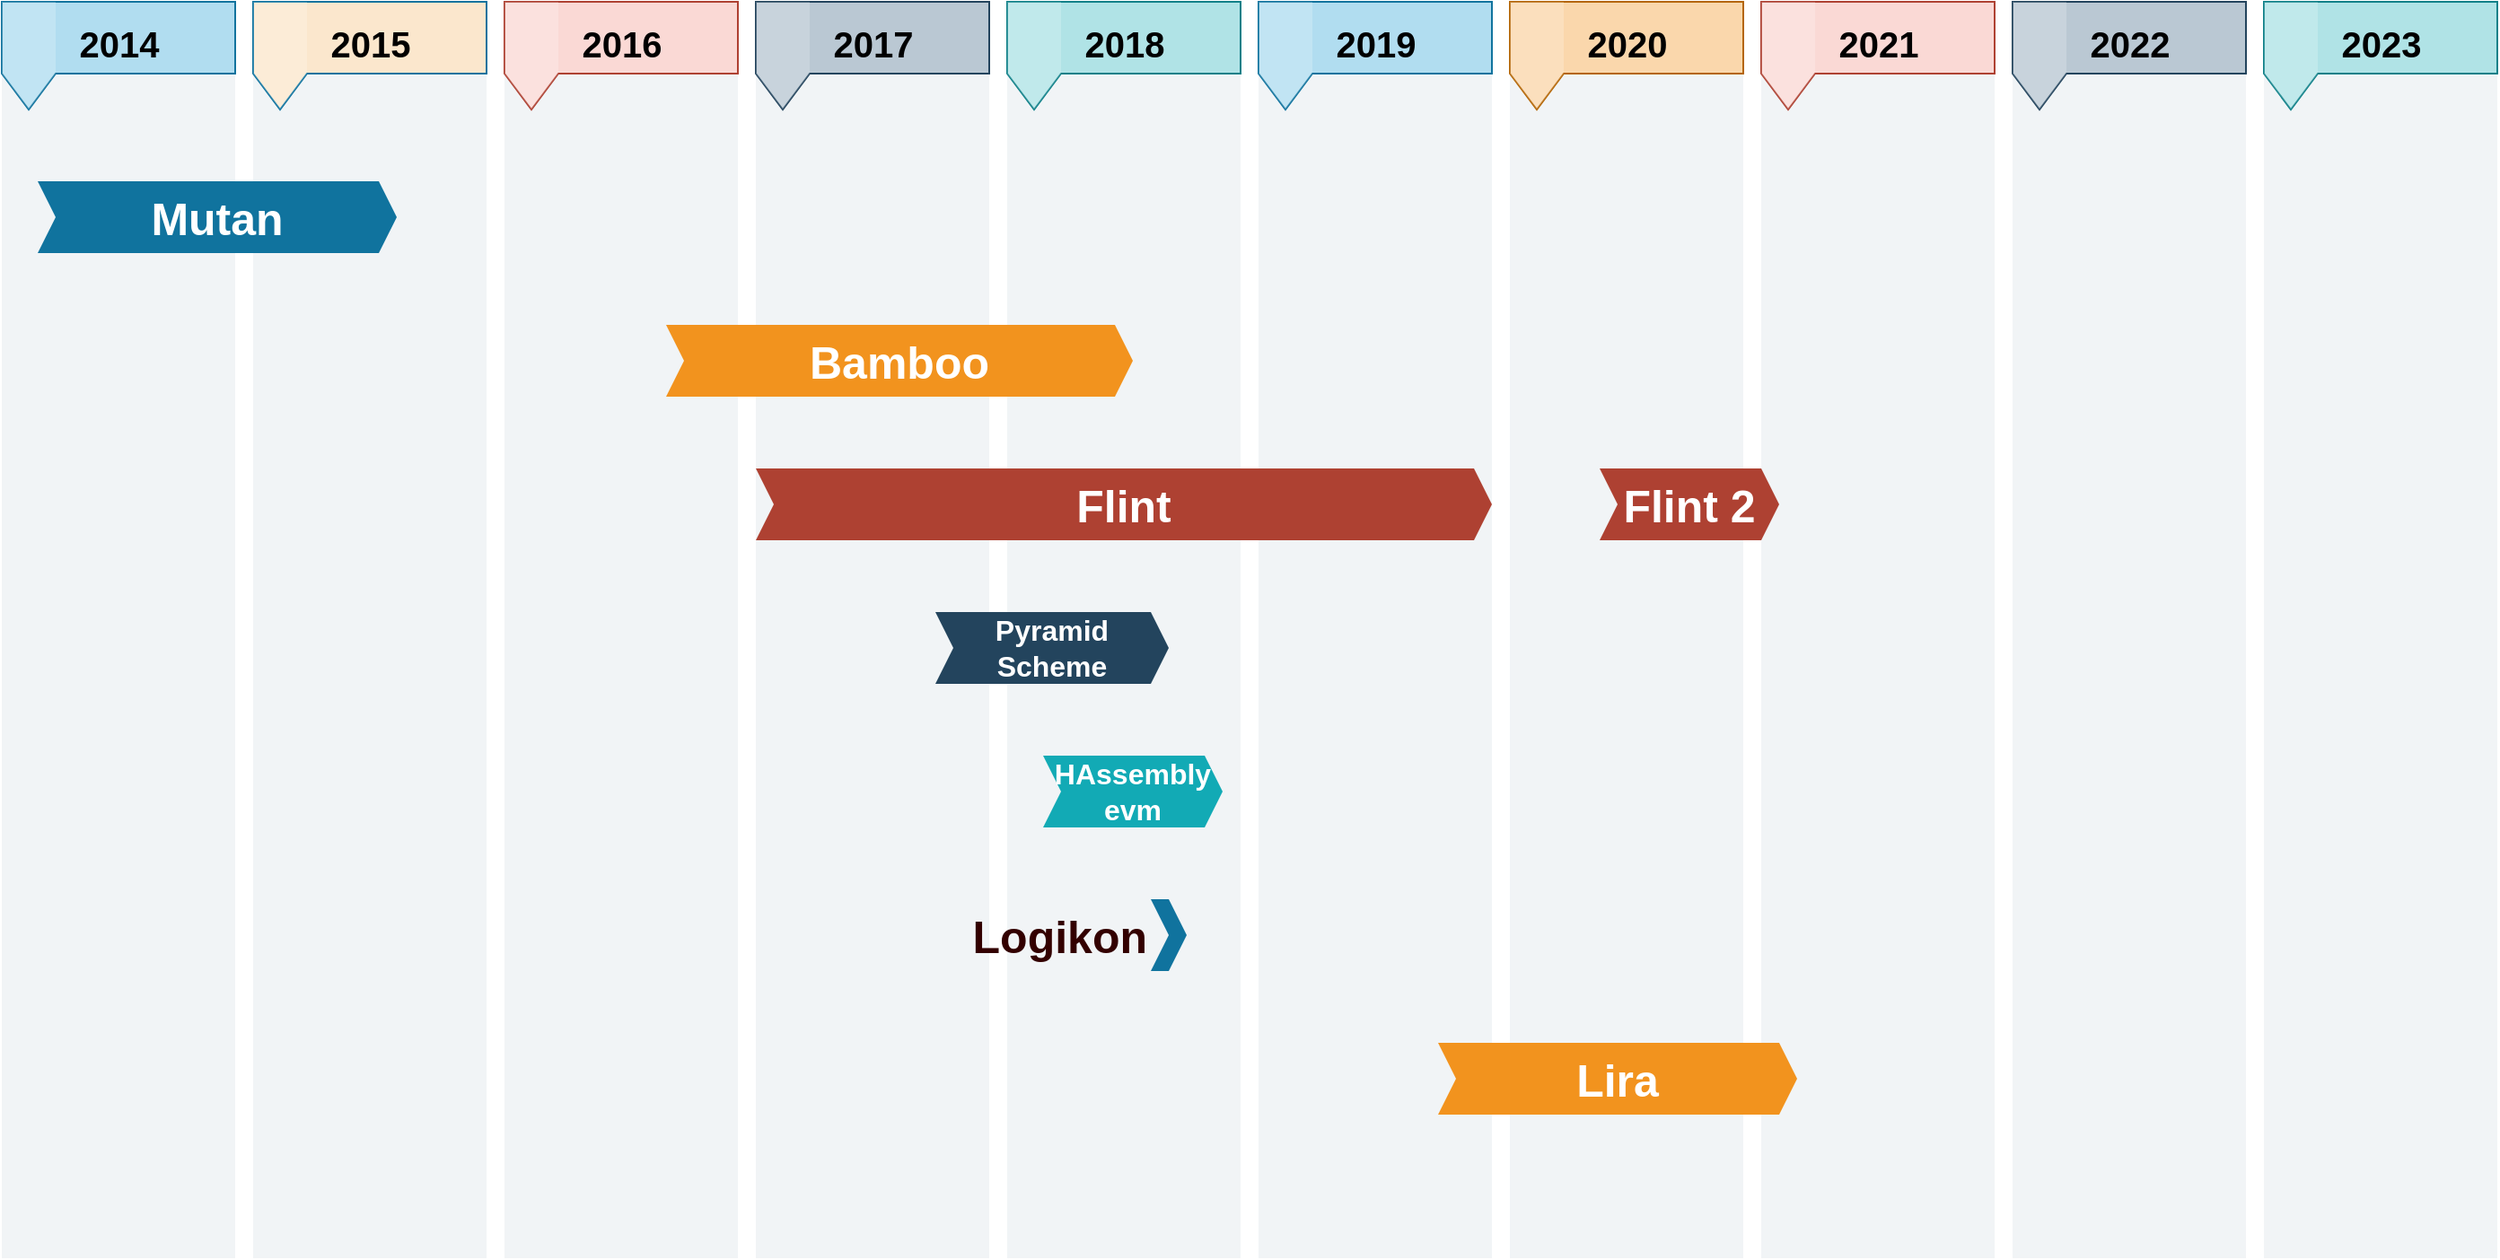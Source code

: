 <mxfile compressed="false" version="20.8.16" type="device">
  <diagram name="Page-1" id="ChHfrovx2bz5Nk0UMHN0">
    <mxGraphModel dx="1538" dy="897" grid="1" gridSize="10" guides="1" tooltips="1" connect="1" arrows="1" fold="1" page="1" pageScale="1" pageWidth="850" pageHeight="1100" math="0" shadow="0">
      <root>
        <mxCell id="0" />
        <mxCell id="1" parent="0" />
        <mxCell id="biigbZs_7oO6n0NeWNmr-2" value="" style="rounded=0;whiteSpace=wrap;html=1;fontSize=25;fillColor=#bac8d3;strokeColor=none;opacity=20;" parent="1" vertex="1">
          <mxGeometry x="1300" y="20" width="130" height="700" as="geometry" />
        </mxCell>
        <mxCell id="biigbZs_7oO6n0NeWNmr-3" value="" style="rounded=0;whiteSpace=wrap;html=1;fontSize=25;fillColor=#bac8d3;strokeColor=none;opacity=20;" parent="1" vertex="1">
          <mxGeometry x="1160" y="20" width="130" height="700" as="geometry" />
        </mxCell>
        <mxCell id="biigbZs_7oO6n0NeWNmr-4" value="" style="rounded=0;whiteSpace=wrap;html=1;fontSize=25;fillColor=#bac8d3;strokeColor=none;opacity=20;" parent="1" vertex="1">
          <mxGeometry x="1020" y="20" width="130" height="700" as="geometry" />
        </mxCell>
        <mxCell id="biigbZs_7oO6n0NeWNmr-5" value="" style="rounded=0;whiteSpace=wrap;html=1;fontSize=25;fillColor=#bac8d3;strokeColor=none;opacity=20;" parent="1" vertex="1">
          <mxGeometry x="880" y="20" width="130" height="700" as="geometry" />
        </mxCell>
        <mxCell id="biigbZs_7oO6n0NeWNmr-6" value="" style="rounded=0;whiteSpace=wrap;html=1;fontSize=25;fillColor=#bac8d3;strokeColor=none;opacity=20;" parent="1" vertex="1">
          <mxGeometry x="740" y="20" width="130" height="700" as="geometry" />
        </mxCell>
        <mxCell id="biigbZs_7oO6n0NeWNmr-7" value="" style="rounded=0;whiteSpace=wrap;html=1;fontSize=25;fillColor=#bac8d3;strokeColor=none;opacity=20;" parent="1" vertex="1">
          <mxGeometry x="600" y="20" width="130" height="700" as="geometry" />
        </mxCell>
        <mxCell id="biigbZs_7oO6n0NeWNmr-8" value="" style="rounded=0;whiteSpace=wrap;html=1;fontSize=25;fillColor=#bac8d3;strokeColor=none;opacity=20;" parent="1" vertex="1">
          <mxGeometry x="460" y="20" width="130" height="700" as="geometry" />
        </mxCell>
        <mxCell id="biigbZs_7oO6n0NeWNmr-9" value="" style="rounded=0;whiteSpace=wrap;html=1;fontSize=25;fillColor=#bac8d3;strokeColor=none;opacity=20;" parent="1" vertex="1">
          <mxGeometry x="320" y="20" width="130" height="700" as="geometry" />
        </mxCell>
        <mxCell id="biigbZs_7oO6n0NeWNmr-10" value="" style="rounded=0;whiteSpace=wrap;html=1;fontSize=25;fillColor=#bac8d3;strokeColor=none;opacity=20;" parent="1" vertex="1">
          <mxGeometry x="180" y="20" width="130" height="700" as="geometry" />
        </mxCell>
        <mxCell id="biigbZs_7oO6n0NeWNmr-11" value="" style="rounded=0;whiteSpace=wrap;html=1;fontSize=25;fillColor=#bac8d3;strokeColor=none;opacity=20;" parent="1" vertex="1">
          <mxGeometry x="40" y="20" width="130" height="700" as="geometry" />
        </mxCell>
        <mxCell id="rNGPlnSFtUfxI-7FSF1a-28" value="Flint 2" style="shape=step;perimeter=stepPerimeter;whiteSpace=wrap;html=1;fixedSize=1;size=10;fillColor=#AE4132;strokeColor=none;fontSize=25;fontColor=#FFFFFF;fontStyle=1;align=center;rounded=0;" parent="1" vertex="1">
          <mxGeometry x="930" y="280" width="100" height="40" as="geometry" />
        </mxCell>
        <mxCell id="rNGPlnSFtUfxI-7FSF1a-39" value="Pyramid Scheme" style="shape=step;perimeter=stepPerimeter;whiteSpace=wrap;html=1;fixedSize=1;size=10;fillColor=#23445D;strokeColor=none;fontSize=16;fontColor=#FFFFFF;fontStyle=1;align=center;rounded=0;" parent="1" vertex="1">
          <mxGeometry x="560" y="360" width="130" height="40" as="geometry" />
        </mxCell>
        <mxCell id="rNGPlnSFtUfxI-7FSF1a-45" value="HAssembly&lt;br style=&quot;font-size: 16px;&quot;&gt;evm" style="shape=step;perimeter=stepPerimeter;whiteSpace=wrap;html=1;fixedSize=1;size=10;fillColor=#12AAB5;strokeColor=none;fontSize=16;fontColor=#FFFFFF;fontStyle=1;align=center;rounded=0;" parent="1" vertex="1">
          <mxGeometry x="620" y="440" width="100" height="40" as="geometry" />
        </mxCell>
        <mxCell id="rNGPlnSFtUfxI-7FSF1a-92" value="2014" style="html=1;shape=mxgraph.infographic.flag;dx=30;dy=20;fillColor=#b1ddf0;strokeColor=#10739e;align=center;verticalAlign=top;fontSize=20;fontStyle=1;shadow=0;spacingTop=5;" parent="1" vertex="1">
          <mxGeometry x="40" y="20" width="130" height="60" as="geometry" />
        </mxCell>
        <mxCell id="rNGPlnSFtUfxI-7FSF1a-93" value="2015" style="html=1;shape=mxgraph.infographic.flag;dx=30;dy=20;fillColor=#fbe7cd;strokeColor=#10739e;align=center;verticalAlign=top;fontSize=20;fontStyle=1;shadow=0;spacingTop=5;" parent="1" vertex="1">
          <mxGeometry x="180" y="20" width="130" height="60" as="geometry" />
        </mxCell>
        <mxCell id="rNGPlnSFtUfxI-7FSF1a-94" value="2016" style="html=1;shape=mxgraph.infographic.flag;dx=30;dy=20;fillColor=#fad9d5;strokeColor=#ae4132;align=center;verticalAlign=top;fontSize=20;fontStyle=1;shadow=0;spacingTop=5;" parent="1" vertex="1">
          <mxGeometry x="320" y="20" width="130" height="60" as="geometry" />
        </mxCell>
        <mxCell id="rNGPlnSFtUfxI-7FSF1a-95" value="2017" style="html=1;shape=mxgraph.infographic.flag;dx=30;dy=20;fillColor=#bac8d3;strokeColor=#23445d;align=center;verticalAlign=top;fontSize=20;fontStyle=1;shadow=0;spacingTop=5;" parent="1" vertex="1">
          <mxGeometry x="460" y="20" width="130" height="60" as="geometry" />
        </mxCell>
        <mxCell id="rNGPlnSFtUfxI-7FSF1a-96" value="2018" style="html=1;shape=mxgraph.infographic.flag;dx=30;dy=20;fillColor=#b0e3e6;strokeColor=#0e8088;align=center;verticalAlign=top;fontSize=20;fontStyle=1;shadow=0;spacingTop=5;" parent="1" vertex="1">
          <mxGeometry x="600" y="20" width="130" height="60" as="geometry" />
        </mxCell>
        <mxCell id="rNGPlnSFtUfxI-7FSF1a-97" value="2019" style="html=1;shape=mxgraph.infographic.flag;dx=30;dy=20;fillColor=#b1ddf0;strokeColor=#10739e;align=center;verticalAlign=top;fontSize=20;fontStyle=1;shadow=0;spacingTop=5;" parent="1" vertex="1">
          <mxGeometry x="740" y="20" width="130" height="60" as="geometry" />
        </mxCell>
        <mxCell id="rNGPlnSFtUfxI-7FSF1a-98" value="2020" style="html=1;shape=mxgraph.infographic.flag;dx=30;dy=20;fillColor=#fad7ac;strokeColor=#b46504;align=center;verticalAlign=top;fontSize=20;fontStyle=1;shadow=0;spacingTop=5;" parent="1" vertex="1">
          <mxGeometry x="880" y="20" width="130" height="60" as="geometry" />
        </mxCell>
        <mxCell id="rNGPlnSFtUfxI-7FSF1a-99" value="2021" style="html=1;shape=mxgraph.infographic.flag;dx=30;dy=20;fillColor=#fad9d5;strokeColor=#ae4132;align=center;verticalAlign=top;fontSize=20;fontStyle=1;shadow=0;spacingTop=5;" parent="1" vertex="1">
          <mxGeometry x="1020" y="20" width="130" height="60" as="geometry" />
        </mxCell>
        <mxCell id="rNGPlnSFtUfxI-7FSF1a-100" value="2022" style="html=1;shape=mxgraph.infographic.flag;dx=30;dy=20;fillColor=#bac8d3;strokeColor=#23445d;align=center;verticalAlign=top;fontSize=20;fontStyle=1;shadow=0;spacingTop=5;" parent="1" vertex="1">
          <mxGeometry x="1160" y="20" width="130" height="60" as="geometry" />
        </mxCell>
        <mxCell id="rNGPlnSFtUfxI-7FSF1a-101" value="2023" style="html=1;shape=mxgraph.infographic.flag;dx=30;dy=20;fillColor=#b0e3e6;strokeColor=#0e8088;align=center;verticalAlign=top;fontSize=20;fontStyle=1;shadow=0;spacingTop=5;" parent="1" vertex="1">
          <mxGeometry x="1300" y="20" width="130" height="60" as="geometry" />
        </mxCell>
        <mxCell id="Eea4O15NX0q3AfGc0YIN-1" value="Mutan" style="shape=step;perimeter=stepPerimeter;whiteSpace=wrap;html=1;fixedSize=1;size=10;fillColor=#10739E;strokeColor=none;fontSize=25;fontColor=#FFFFFF;fontStyle=1;align=center;rounded=0;" parent="1" vertex="1">
          <mxGeometry x="60" y="120" width="200" height="40" as="geometry" />
        </mxCell>
        <mxCell id="Eea4O15NX0q3AfGc0YIN-2" value="Bamboo" style="shape=step;perimeter=stepPerimeter;whiteSpace=wrap;html=1;fixedSize=1;size=10;fillColor=#F2931E;strokeColor=none;fontSize=25;fontColor=#FFFFFF;fontStyle=1;align=center;rounded=0;" parent="1" vertex="1">
          <mxGeometry x="410" y="200" width="260" height="40" as="geometry" />
        </mxCell>
        <mxCell id="Eea4O15NX0q3AfGc0YIN-4" value="Flint" style="shape=step;perimeter=stepPerimeter;whiteSpace=wrap;html=1;fixedSize=1;size=10;fillColor=#AE4132;strokeColor=none;fontSize=25;fontColor=#FFFFFF;fontStyle=1;align=center;rounded=0;" parent="1" vertex="1">
          <mxGeometry x="460" y="280" width="410" height="40" as="geometry" />
        </mxCell>
        <mxCell id="Eea4O15NX0q3AfGc0YIN-7" value="Logikon" style="shape=step;perimeter=stepPerimeter;whiteSpace=wrap;html=1;fixedSize=1;size=10;fillColor=#10739E;strokeColor=none;fontSize=25;fontColor=#330000;fontStyle=1;align=right;rounded=0;labelPosition=left;verticalLabelPosition=middle;verticalAlign=middle;" parent="1" vertex="1">
          <mxGeometry x="680" y="520" width="20" height="40" as="geometry" />
        </mxCell>
        <mxCell id="biigbZs_7oO6n0NeWNmr-1" value="Lira" style="shape=step;perimeter=stepPerimeter;whiteSpace=wrap;html=1;fixedSize=1;size=10;fillColor=#F2931E;strokeColor=none;fontSize=25;fontColor=#FFFFFF;fontStyle=1;align=center;rounded=0;" parent="1" vertex="1">
          <mxGeometry x="840" y="600" width="200" height="40" as="geometry" />
        </mxCell>
      </root>
    </mxGraphModel>
  </diagram>
</mxfile>

